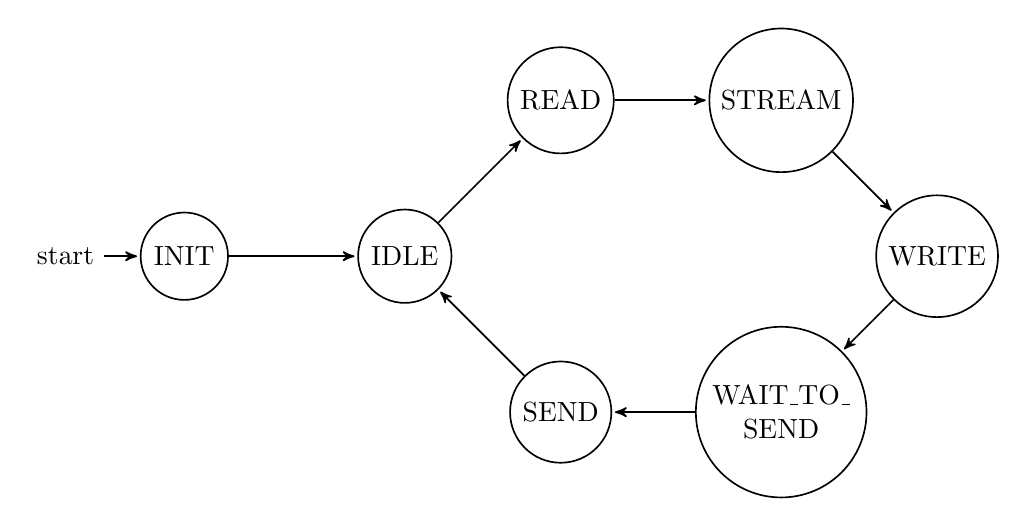 % \tikzsetnextfilename{system-overview}
\begin{tikzpicture}[->,>=stealth',shorten >=1pt,auto,node distance=2.8cm,
                    semithick]

    \tikzstyle{every state}=[fill=white,draw=black,text=black,minimum width=1cm]
    
    % states
    \node[initial,state] (A)                    {INIT};
    \node[state]         (B) [right of=A]       {IDLE};
    \node[state]         (C) [above right of=B] {READ};
    \node[state]         (D) [right of=C]       {STREAM};
    \node[state]         (E) [below right of=D]       {WRITE};
    \node[state, align=center]         (F) [below left of=E]       {WAIT\_TO\_ \\ SEND};
    \node[state]         (G) [left of=F]       {SEND};


    % path
    \path   (A) edge              node {} (B)
            (B) edge              node {} (C)
            (C) edge              node {} (D)
            (D) edge              node {} (E)
            (E) edge              node {} (F)
            (F) edge              node {} (G)
            (G) edge              node {} (B);
    \begin{pgfonlayer}{main}

    \end{pgfonlayer}

    \begin{pgfonlayer}{foreground}
    
    \end{pgfonlayer} 


\end{tikzpicture}